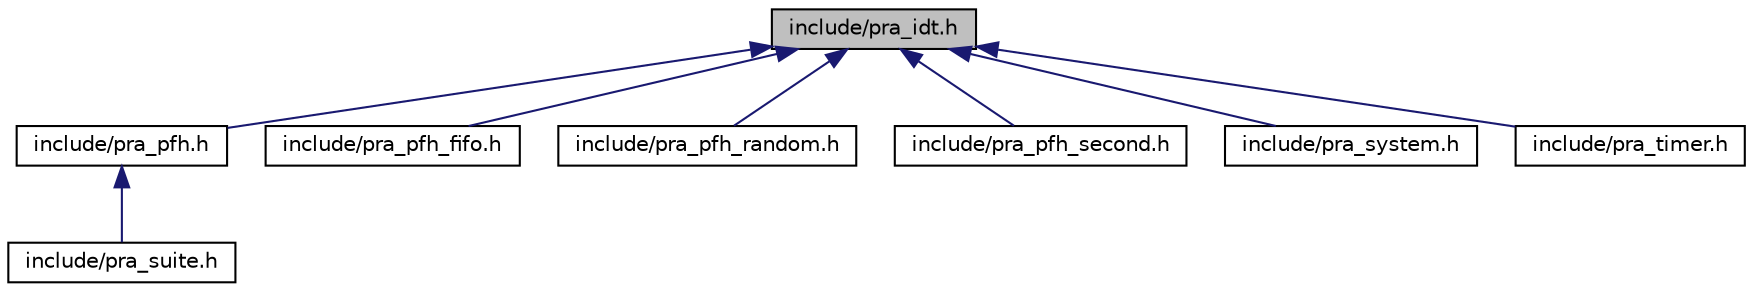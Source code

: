 digraph "include/pra_idt.h"
{
 // LATEX_PDF_SIZE
  bgcolor="transparent";
  edge [fontname="Helvetica",fontsize="10",labelfontname="Helvetica",labelfontsize="10"];
  node [fontname="Helvetica",fontsize="10",shape=record];
  Node1 [label="include/pra_idt.h",height=0.2,width=0.4,color="black", fillcolor="grey75", style="filled", fontcolor="black",tooltip="Contains IDT and interrupts initialization and management."];
  Node1 -> Node2 [dir="back",color="midnightblue",fontsize="10",style="solid",fontname="Helvetica"];
  Node2 [label="include/pra_pfh.h",height=0.2,width=0.4,color="black",URL="$pra__pfh_8h_source.html",tooltip=" "];
  Node2 -> Node3 [dir="back",color="midnightblue",fontsize="10",style="solid",fontname="Helvetica"];
  Node3 [label="include/pra_suite.h",height=0.2,width=0.4,color="black",URL="$pra__suite_8h.html",tooltip="This file provides functionality to run test suites and generate output that can be evaluated."];
  Node1 -> Node4 [dir="back",color="midnightblue",fontsize="10",style="solid",fontname="Helvetica"];
  Node4 [label="include/pra_pfh_fifo.h",height=0.2,width=0.4,color="black",URL="$pra__pfh__fifo_8h_source.html",tooltip=" "];
  Node1 -> Node5 [dir="back",color="midnightblue",fontsize="10",style="solid",fontname="Helvetica"];
  Node5 [label="include/pra_pfh_random.h",height=0.2,width=0.4,color="black",URL="$pra__pfh__random_8h_source.html",tooltip=" "];
  Node1 -> Node6 [dir="back",color="midnightblue",fontsize="10",style="solid",fontname="Helvetica"];
  Node6 [label="include/pra_pfh_second.h",height=0.2,width=0.4,color="black",URL="$pra__pfh__second_8h_source.html",tooltip=" "];
  Node1 -> Node7 [dir="back",color="midnightblue",fontsize="10",style="solid",fontname="Helvetica"];
  Node7 [label="include/pra_system.h",height=0.2,width=0.4,color="black",URL="$pra__system_8h_source.html",tooltip=" "];
  Node1 -> Node8 [dir="back",color="midnightblue",fontsize="10",style="solid",fontname="Helvetica"];
  Node8 [label="include/pra_timer.h",height=0.2,width=0.4,color="black",URL="$pra__timer_8h_source.html",tooltip=" "];
}
